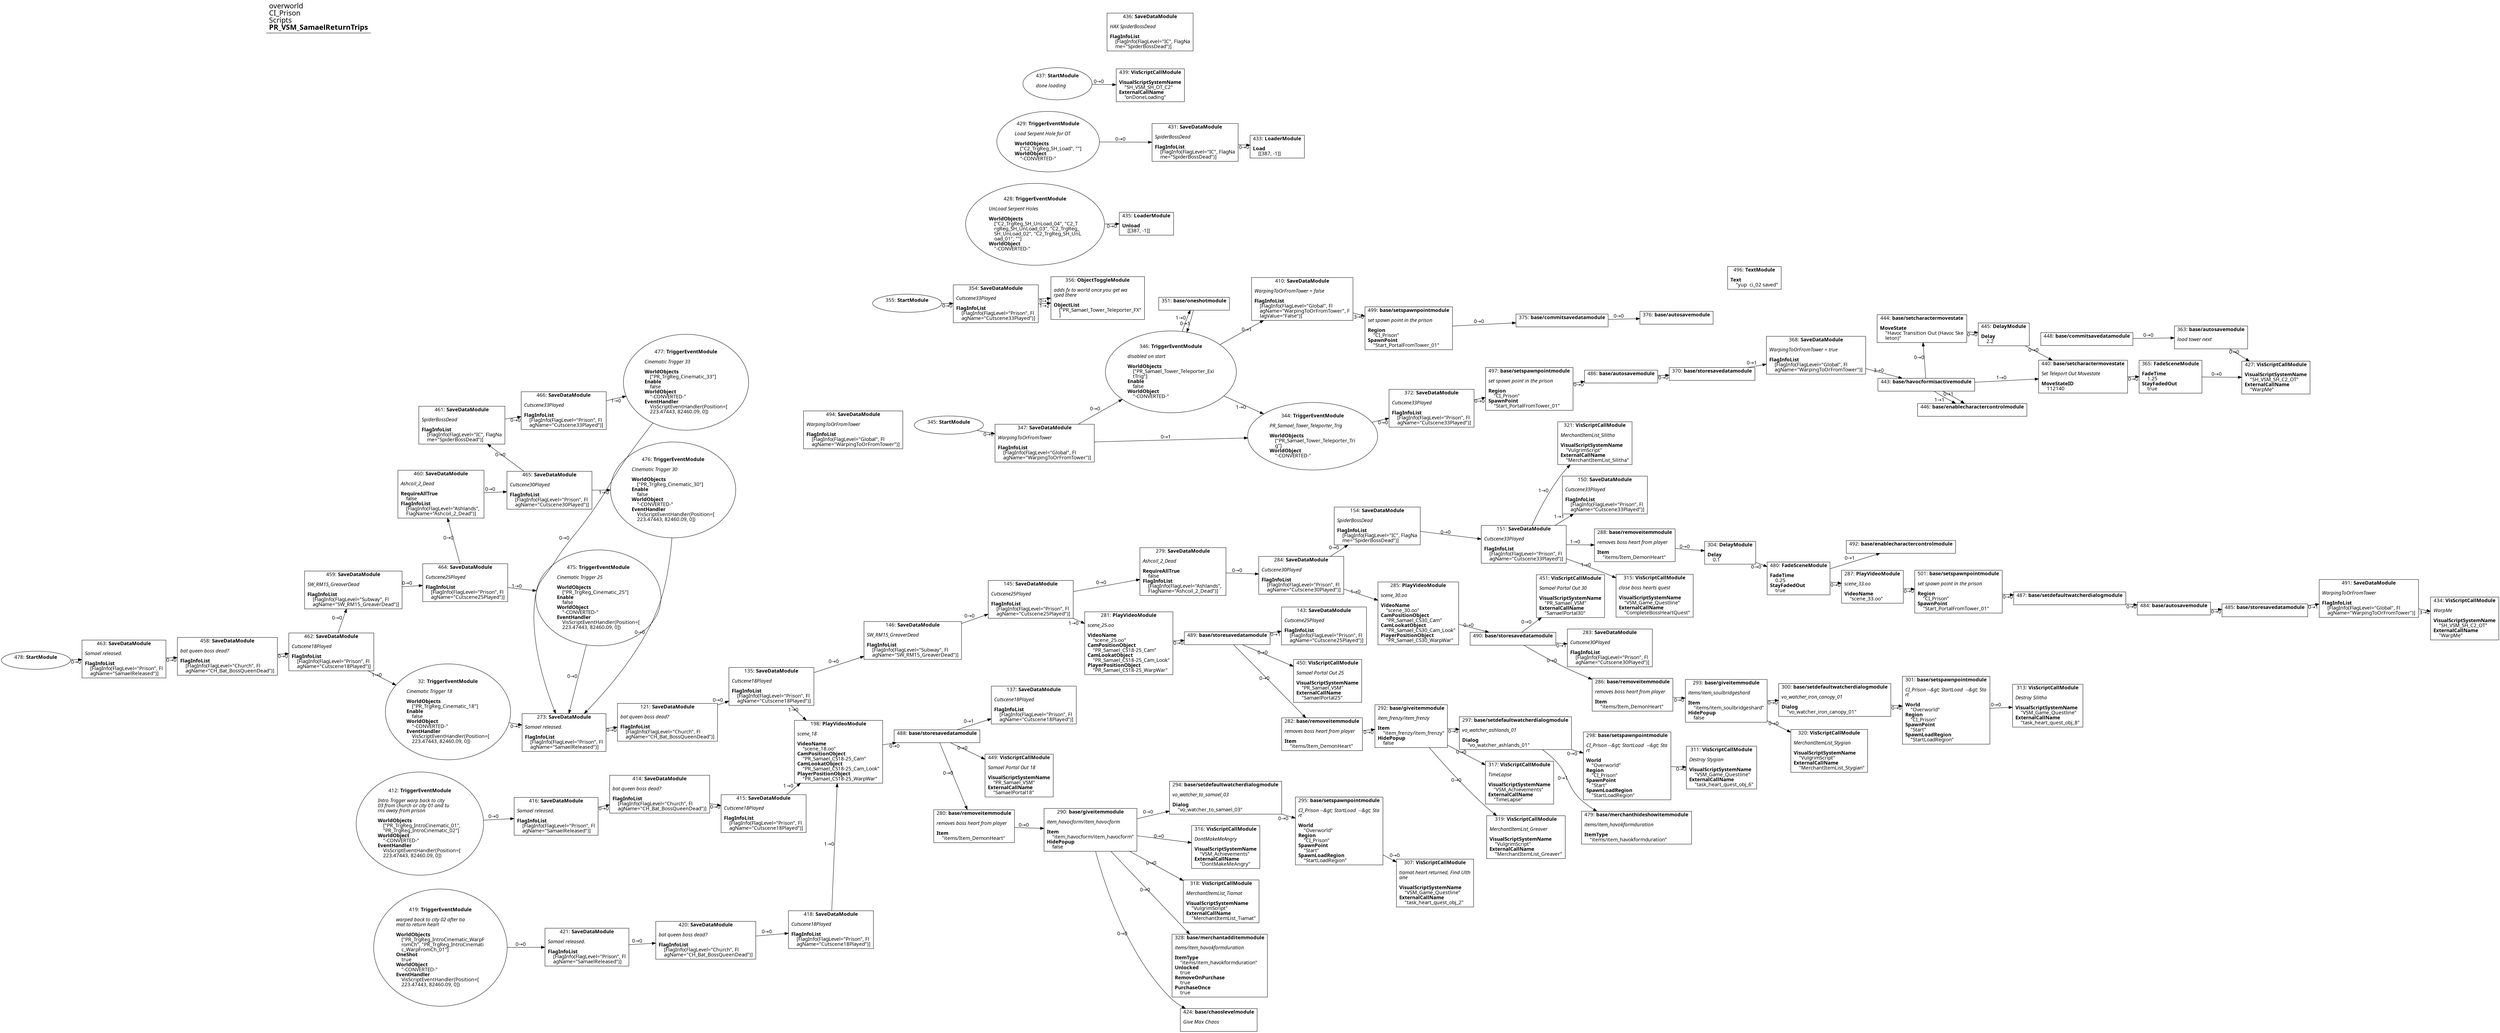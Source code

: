 digraph {
    layout = fdp;
    overlap = prism;
    sep = "+16";
    splines = spline;

    node [ shape = box ];

    graph [ fontname = "Segoe UI" ];
    node [ fontname = "Segoe UI" ];
    edge [ fontname = "Segoe UI" ];

    32 [ label = <32: <b>TriggerEventModule</b><br/><br/><i>Cinematic Trigger 18<br align="left"/></i><br align="left"/><b>WorldObjects</b><br align="left"/>    [&quot;PR_TrgReg_Cinematic_18&quot;]<br align="left"/><b>Enable</b><br align="left"/>    false<br align="left"/><b>WorldObject</b><br align="left"/>    &quot;-CONVERTED-&quot;<br align="left"/><b>EventHandler</b><br align="left"/>    VisScriptEventHandler(Position=[<br align="left"/>    223.47443, 82460.09, 0])<br align="left"/>> ];
    32 [ shape = oval ]
    32 [ pos = "-2.5340002,-1.3640001!" ];
    32 -> 273 [ label = "0→0" ];

    121 [ label = <121: <b>SaveDataModule</b><br/><br/><i>bat queen boss dead?<br align="left"/></i><br align="left"/><b>FlagInfoList</b><br align="left"/>    [FlagInfo(FlagLevel=&quot;Church&quot;, Fl<br align="left"/>    agName=&quot;CH_Bat_BossQueenDead&quot;)]<br align="left"/>> ];
    121 [ pos = "-1.9890001,-1.4150001!" ];
    121 -> 135 [ label = "0→0" ];

    135 [ label = <135: <b>SaveDataModule</b><br/><br/><i>Cutscene18Played<br align="left"/></i><br align="left"/><b>FlagInfoList</b><br align="left"/>    [FlagInfo(FlagLevel=&quot;Prison&quot;, Fl<br align="left"/>    agName=&quot;Cutscene18Played&quot;)]<br align="left"/>> ];
    135 [ pos = "-1.774,-1.4150001!" ];
    135 -> 146 [ label = "0→0" ];
    135 -> 198 [ label = "1→0" ];

    137 [ label = <137: <b>SaveDataModule</b><br/><br/><i>Cutscene18Played<br align="left"/></i><br align="left"/><b>FlagInfoList</b><br align="left"/>    [FlagInfo(FlagLevel=&quot;Prison&quot;, Fl<br align="left"/>    agName=&quot;Cutscene18Played&quot;)]<br align="left"/>> ];
    137 [ pos = "-1.11,-1.4990001!" ];

    143 [ label = <143: <b>SaveDataModule</b><br/><br/><i>Cutscene25Played<br align="left"/></i><br align="left"/><b>FlagInfoList</b><br align="left"/>    [FlagInfo(FlagLevel=&quot;Prison&quot;, Fl<br align="left"/>    agName=&quot;Cutscene25Played&quot;)]<br align="left"/>> ];
    143 [ pos = "-0.409,-1.368!" ];

    145 [ label = <145: <b>SaveDataModule</b><br/><br/><i>Cutscene25Played<br align="left"/></i><br align="left"/><b>FlagInfoList</b><br align="left"/>    [FlagInfo(FlagLevel=&quot;Prison&quot;, Fl<br align="left"/>    agName=&quot;Cutscene25Played&quot;)]<br align="left"/>> ];
    145 [ pos = "-1.092,-1.271!" ];
    145 -> 281 [ label = "1→0" ];
    145 -> 279 [ label = "0→0" ];

    146 [ label = <146: <b>SaveDataModule</b><br/><br/><i>SW_RM15_GreaverDead<br align="left"/></i><br align="left"/><b>FlagInfoList</b><br align="left"/>    [FlagInfo(FlagLevel=&quot;Subway&quot;, Fl<br align="left"/>    agName=&quot;SW_RM15_GreaverDead&quot;)]<br align="left"/>> ];
    146 [ pos = "-1.3340001,-1.271!" ];
    146 -> 145 [ label = "0→0" ];

    150 [ label = <150: <b>SaveDataModule</b><br/><br/><i>Cutscene33Played<br align="left"/></i><br align="left"/><b>FlagInfoList</b><br align="left"/>    [FlagInfo(FlagLevel=&quot;Prison&quot;, Fl<br align="left"/>    agName=&quot;Cutscene33Played&quot;)]<br align="left"/>> ];
    150 [ pos = "0.67300004,-0.85300004!" ];

    151 [ label = <151: <b>SaveDataModule</b><br/><br/><i>Cutscene33Played<br align="left"/></i><br align="left"/><b>FlagInfoList</b><br align="left"/>    [FlagInfo(FlagLevel=&quot;Prison&quot;, Fl<br align="left"/>    agName=&quot;Cutscene33Played&quot;)]<br align="left"/>> ];
    151 [ pos = "0.439,-0.98800004!" ];
    151 -> 150 [ label = "1→1" ];
    151 -> 315 [ label = "1→0" ];
    151 -> 321 [ label = "1→0" ];
    151 -> 288 [ label = "1→0" ];

    154 [ label = <154: <b>SaveDataModule</b><br/><br/><i>SpiderBossDead<br align="left"/></i><br align="left"/><b>FlagInfoList</b><br align="left"/>    [FlagInfo(FlagLevel=&quot;IC&quot;, FlagNa<br align="left"/>    me=&quot;SpiderBossDead&quot;)]<br align="left"/>> ];
    154 [ pos = "-0.13100001,-0.98800004!" ];
    154 -> 151 [ label = "0→0" ];

    198 [ label = <198: <b>PlayVideoModule</b><br/><br/><i>scene_18<br align="left"/></i><br align="left"/><b>VideoName</b><br align="left"/>    &quot;scene_18.oo&quot;<br align="left"/><b>CamPositionObject</b><br align="left"/>    &quot;PR_Samael_CS18-25_Cam&quot;<br align="left"/><b>CamLookatObject</b><br align="left"/>    &quot;PR_Samael_CS18-25_Cam_Look&quot;<br align="left"/><b>PlayerPositionObject</b><br align="left"/>    &quot;PR_Samael_CS18-25_WarpWar&quot;<br align="left"/>> ];
    198 [ pos = "-1.5270001,-1.5220001!" ];
    198 -> 488 [ label = "0→0" ];

    273 [ label = <273: <b>SaveDataModule</b><br/><br/><i>Samael released.<br align="left"/></i><br align="left"/><b>FlagInfoList</b><br align="left"/>    [FlagInfo(FlagLevel=&quot;Prison&quot;, Fl<br align="left"/>    agName=&quot;SamaelReleased&quot;)]<br align="left"/>> ];
    273 [ pos = "-2.219,-1.4150001!" ];
    273 -> 121 [ label = "0→0" ];

    279 [ label = <279: <b>SaveDataModule</b><br/><br/><i>Ashcoil_2_Dead<br align="left"/></i><br align="left"/><b>RequireAllTrue</b><br align="left"/>    false<br align="left"/><b>FlagInfoList</b><br align="left"/>    [FlagInfo(FlagLevel=&quot;Ashlands&quot;, <br align="left"/>    FlagName=&quot;Ashcoil_2_Dead&quot;)]<br align="left"/>> ];
    279 [ pos = "-0.605,-1.1750001!" ];
    279 -> 284 [ label = "0→0" ];

    280 [ label = <280: <b>base/removeitemmodule</b><br/><br/><i>removes boss heart from player<br align="left"/></i><br align="left"/><b>Item</b><br align="left"/>    &quot;items/Item_DemonHeart&quot;<br align="left"/>> ];
    280 [ pos = "-1.11,-1.8570001!" ];
    280 -> 290 [ label = "0→0" ];

    281 [ label = <281: <b>PlayVideoModule</b><br/><br/><i>scene_25.oo<br align="left"/></i><br align="left"/><b>VideoName</b><br align="left"/>    &quot;scene_25.oo&quot;<br align="left"/><b>CamPositionObject</b><br align="left"/>    &quot;PR_Samael_CS18-25_Cam&quot;<br align="left"/><b>CamLookatObject</b><br align="left"/>    &quot;PR_Samael_CS18-25_Cam_Look&quot;<br align="left"/><b>PlayerPositionObject</b><br align="left"/>    &quot;PR_Samael_CS18-25_WarpWar&quot;<br align="left"/>> ];
    281 [ pos = "-0.836,-1.391!" ];
    281 -> 489 [ label = "0→0" ];

    282 [ label = <282: <b>base/removeitemmodule</b><br/><br/><i>removes boss heart from player<br align="left"/></i><br align="left"/><b>Item</b><br align="left"/>    &quot;items/Item_DemonHeart&quot;<br align="left"/>> ];
    282 [ pos = "-0.407,-1.595!" ];
    282 -> 292 [ label = "0→0" ];

    283 [ label = <283: <b>SaveDataModule</b><br/><br/><i>Cutscene30Played<br align="left"/></i><br align="left"/><b>FlagInfoList</b><br align="left"/>    [FlagInfo(FlagLevel=&quot;Prison&quot;, Fl<br align="left"/>    agName=&quot;Cutscene30Played&quot;)]<br align="left"/>> ];
    283 [ pos = "0.38900003,-1.2600001!" ];

    284 [ label = <284: <b>SaveDataModule</b><br/><br/><i>Cutscene30Played<br align="left"/></i><br align="left"/><b>FlagInfoList</b><br align="left"/>    [FlagInfo(FlagLevel=&quot;Prison&quot;, Fl<br align="left"/>    agName=&quot;Cutscene30Played&quot;)]<br align="left"/>> ];
    284 [ pos = "-0.377,-1.1750001!" ];
    284 -> 285 [ label = "1→0" ];
    284 -> 154 [ label = "0→0" ];

    285 [ label = <285: <b>PlayVideoModule</b><br/><br/><i>scene_30.oo<br align="left"/></i><br align="left"/><b>VideoName</b><br align="left"/>    &quot;scene_30.oo&quot;<br align="left"/><b>CamPositionObject</b><br align="left"/>    &quot;PR_Samael_CS30_Cam&quot;<br align="left"/><b>CamLookatObject</b><br align="left"/>    &quot;PR_Samael_CS30_Cam_Look&quot;<br align="left"/><b>PlayerPositionObject</b><br align="left"/>    &quot;PR_Samael_CS30_WarpWar&quot;<br align="left"/>> ];
    285 [ pos = "-0.133,-1.2830001!" ];
    285 -> 490 [ label = "0→0" ];

    286 [ label = <286: <b>base/removeitemmodule</b><br/><br/><i>removes boss heart from player<br align="left"/></i><br align="left"/><b>Item</b><br align="left"/>    &quot;items/Item_DemonHeart&quot;<br align="left"/>> ];
    286 [ pos = "0.39000002,-1.4130001!" ];
    286 -> 293 [ label = "0→0" ];

    287 [ label = <287: <b>PlayVideoModule</b><br/><br/><i>scene_33.oo<br align="left"/></i><br align="left"/><b>VideoName</b><br align="left"/>    &quot;scene_33.oo&quot;<br align="left"/>> ];
    287 [ pos = "1.337,-1.011!" ];
    287 -> 501 [ label = "0→0" ];

    288 [ label = <288: <b>base/removeitemmodule</b><br/><br/><i>removes boss heart from player<br align="left"/></i><br align="left"/><b>Item</b><br align="left"/>    &quot;items/Item_DemonHeart&quot;<br align="left"/>> ];
    288 [ pos = "0.669,-1.011!" ];
    288 -> 304 [ label = "0→0" ];

    290 [ label = <290: <b>base/giveitemmodule</b><br/><br/><i>item_havocform/item_havocform<br align="left"/></i><br align="left"/><b>Item</b><br align="left"/>    &quot;item_havocform/item_havocform&quot;<br align="left"/><b>HidePopup</b><br align="left"/>    false<br align="left"/>> ];
    290 [ pos = "-0.89400005,-1.8570001!" ];
    290 -> 294 [ label = "0→0" ];
    290 -> 316 [ label = "0→0" ];
    290 -> 318 [ label = "0→0" ];
    290 -> 328 [ label = "0→0" ];
    290 -> 424 [ label = "0→0" ];

    292 [ label = <292: <b>base/giveitemmodule</b><br/><br/><i>item_frenzy/item_frenzy<br align="left"/></i><br align="left"/><b>Item</b><br align="left"/>    &quot;item_frenzy/item_frenzy&quot;<br align="left"/><b>HidePopup</b><br align="left"/>    false<br align="left"/>> ];
    292 [ pos = "-0.201,-1.595!" ];
    292 -> 297 [ label = "0→0" ];
    292 -> 317 [ label = "0→0" ];
    292 -> 319 [ label = "0→0" ];

    293 [ label = <293: <b>base/giveitemmodule</b><br/><br/><i>items/item_soulbridgeshard<br align="left"/></i><br align="left"/><b>Item</b><br align="left"/>    &quot;items/item_soulbridgeshard&quot;<br align="left"/><b>HidePopup</b><br align="left"/>    false<br align="left"/>> ];
    293 [ pos = "0.611,-1.4130001!" ];
    293 -> 300 [ label = "0→0" ];
    293 -> 320 [ label = "0→0" ];

    294 [ label = <294: <b>base/setdefaultwatcherdialogmodule</b><br/><br/><i>vo_watcher_to_samael_03<br align="left"/></i><br align="left"/><b>Dialog</b><br align="left"/>    &quot;vo_watcher_to_samael_03&quot;<br align="left"/>> ];
    294 [ pos = "-0.671,-1.8570001!" ];
    294 -> 295 [ label = "0→0" ];

    295 [ label = <295: <b>base/setspawnpointmodule</b><br/><br/><i>CI_Prison --&amp;gt; StartLoad  --&amp;gt; Sta<br align="left"/>rt<br align="left"/></i><br align="left"/><b>World</b><br align="left"/>    &quot;Overworld&quot;<br align="left"/><b>Region</b><br align="left"/>    &quot;CI_Prison&quot;<br align="left"/><b>SpawnPoint</b><br align="left"/>    &quot;Start&quot;<br align="left"/><b>SpawnLoadRegion</b><br align="left"/>    &quot;StartLoadRegion&quot;<br align="left"/>> ];
    295 [ pos = "-0.39800003,-1.8570001!" ];
    295 -> 307 [ label = "0→0" ];

    297 [ label = <297: <b>base/setdefaultwatcherdialogmodule</b><br/><br/><i>vo_watcher_ashlands_01<br align="left"/></i><br align="left"/><b>Dialog</b><br align="left"/>    &quot;vo_watcher_ashlands_01&quot;<br align="left"/>> ];
    297 [ pos = "0.020000001,-1.595!" ];
    297 -> 298 [ label = "0→0" ];
    297 -> 479 [ label = "0→1" ];

    298 [ label = <298: <b>base/setspawnpointmodule</b><br/><br/><i>CI_Prison --&amp;gt; StartLoad  --&amp;gt; Sta<br align="left"/>rt<br align="left"/></i><br align="left"/><b>World</b><br align="left"/>    &quot;Overworld&quot;<br align="left"/><b>Region</b><br align="left"/>    &quot;CI_Prison&quot;<br align="left"/><b>SpawnPoint</b><br align="left"/>    &quot;Start&quot;<br align="left"/><b>SpawnLoadRegion</b><br align="left"/>    &quot;StartLoadRegion&quot;<br align="left"/>> ];
    298 [ pos = "0.293,-1.595!" ];
    298 -> 311 [ label = "0→0" ];

    300 [ label = <300: <b>base/setdefaultwatcherdialogmodule</b><br/><br/><i>vo_watcher_iron_canopy_01<br align="left"/></i><br align="left"/><b>Dialog</b><br align="left"/>    &quot;vo_watcher_iron_canopy_01&quot;<br align="left"/>> ];
    300 [ pos = "0.832,-1.4130001!" ];
    300 -> 301 [ label = "0→0" ];

    301 [ label = <301: <b>base/setspawnpointmodule</b><br/><br/><i>CI_Prison --&amp;gt; StartLoad  --&amp;gt; Sta<br align="left"/>rt<br align="left"/></i><br align="left"/><b>World</b><br align="left"/>    &quot;Overworld&quot;<br align="left"/><b>Region</b><br align="left"/>    &quot;CI_Prison&quot;<br align="left"/><b>SpawnPoint</b><br align="left"/>    &quot;Start&quot;<br align="left"/><b>SpawnLoadRegion</b><br align="left"/>    &quot;StartLoadRegion&quot;<br align="left"/>> ];
    301 [ pos = "1.1090001,-1.4130001!" ];
    301 -> 313 [ label = "0→0" ];

    304 [ label = <304: <b>DelayModule</b><br/><br/><b>Delay</b><br align="left"/>    0.1<br align="left"/>> ];
    304 [ pos = "0.874,-1.011!" ];
    304 -> 480 [ label = "0→0" ];

    307 [ label = <307: <b>VisScriptCallModule</b><br/><br/><i>tiamat heart returned, Find Ulth<br align="left"/>ane<br align="left"/></i><br align="left"/><b>VisualScriptSystemName</b><br align="left"/>    &quot;VSM_Game_Questline&quot;<br align="left"/><b>ExternalCallName</b><br align="left"/>    &quot;task_heart_quest_obj_2&quot;<br align="left"/>> ];
    307 [ pos = "-0.12900001,-1.8570001!" ];

    311 [ label = <311: <b>VisScriptCallModule</b><br/><br/><i>Destroy Stygian<br align="left"/></i><br align="left"/><b>VisualScriptSystemName</b><br align="left"/>    &quot;VSM_Game_Questline&quot;<br align="left"/><b>ExternalCallName</b><br align="left"/>    &quot;task_heart_quest_obj_6&quot;<br align="left"/>> ];
    311 [ pos = "0.577,-1.595!" ];

    313 [ label = <313: <b>VisScriptCallModule</b><br/><br/><i>Destroy Silitha<br align="left"/></i><br align="left"/><b>VisualScriptSystemName</b><br align="left"/>    &quot;VSM_Game_Questline&quot;<br align="left"/><b>ExternalCallName</b><br align="left"/>    &quot;task_heart_quest_obj_8&quot;<br align="left"/>> ];
    313 [ pos = "1.381,-1.4130001!" ];

    315 [ label = <315: <b>VisScriptCallModule</b><br/><br/><i>close boss hearts quest<br align="left"/></i><br align="left"/><b>VisualScriptSystemName</b><br align="left"/>    &quot;VSM_Game_Questline&quot;<br align="left"/><b>ExternalCallName</b><br align="left"/>    &quot;CompleteBossHeartQuest&quot;<br align="left"/>> ];
    315 [ pos = "0.671,-1.1!" ];

    316 [ label = <316: <b>VisScriptCallModule</b><br/><br/><i>DontMakeMeAngry<br align="left"/></i><br align="left"/><b>VisualScriptSystemName</b><br align="left"/>    &quot;VSM_Achievements&quot;<br align="left"/><b>ExternalCallName</b><br align="left"/>    &quot;DontMakeMeAngry&quot;<br align="left"/>> ];
    316 [ pos = "-0.67200005,-1.9480001!" ];

    317 [ label = <317: <b>VisScriptCallModule</b><br/><br/><i>TimeLapse<br align="left"/></i><br align="left"/><b>VisualScriptSystemName</b><br align="left"/>    &quot;VSM_Achievements&quot;<br align="left"/><b>ExternalCallName</b><br align="left"/>    &quot;TimeLapse&quot;<br align="left"/>> ];
    317 [ pos = "0.021000002,-1.677!" ];

    318 [ label = <318: <b>VisScriptCallModule</b><br/><br/><i>MerchantItemList_Tiamat<br align="left"/></i><br align="left"/><b>VisualScriptSystemName</b><br align="left"/>    &quot;VulgrimScript&quot;<br align="left"/><b>ExternalCallName</b><br align="left"/>    &quot;MerchantItemList_Tiamat&quot;<br align="left"/>> ];
    318 [ pos = "-0.67200005,-2.0300002!" ];

    319 [ label = <319: <b>VisScriptCallModule</b><br/><br/><i>MerchantItemList_Greaver<br align="left"/></i><br align="left"/><b>VisualScriptSystemName</b><br align="left"/>    &quot;VulgrimScript&quot;<br align="left"/><b>ExternalCallName</b><br align="left"/>    &quot;MerchantItemList_Greaver&quot;<br align="left"/>> ];
    319 [ pos = "0.022000002,-1.761!" ];

    320 [ label = <320: <b>VisScriptCallModule</b><br/><br/><i>MerchantItemList_Stygian<br align="left"/></i><br align="left"/><b>VisualScriptSystemName</b><br align="left"/>    &quot;VulgrimScript&quot;<br align="left"/><b>ExternalCallName</b><br align="left"/>    &quot;MerchantItemList_Stygian&quot;<br align="left"/>> ];
    320 [ pos = "0.83300006,-1.498!" ];

    321 [ label = <321: <b>VisScriptCallModule</b><br/><br/><i>MerchantItemList_Silitha<br align="left"/></i><br align="left"/><b>VisualScriptSystemName</b><br align="left"/>    &quot;VulgrimScript&quot;<br align="left"/><b>ExternalCallName</b><br align="left"/>    &quot;MerchantItemList_Silitha&quot;<br align="left"/>> ];
    321 [ pos = "0.67300004,-0.77400005!" ];

    328 [ label = <328: <b>base/merchantadditemmodule</b><br/><br/><i>items/item_havokformduration<br align="left"/></i><br align="left"/><b>ItemType</b><br align="left"/>    &quot;items/item_havokformduration&quot;<br align="left"/><b>Unlocked</b><br align="left"/>    true<br align="left"/><b>RemoveOnPurchase</b><br align="left"/>    true<br align="left"/><b>PurchaseOnce</b><br align="left"/>    true<br align="left"/>> ];
    328 [ pos = "-0.66800004,-2.115!" ];

    344 [ label = <344: <b>TriggerEventModule</b><br/><br/><i>PR_Samael_Tower_Teleporter_Trig<br align="left"/></i><br align="left"/><b>WorldObjects</b><br align="left"/>    [&quot;PR_Samael_Tower_Teleporter_Tri<br align="left"/>    g&quot;]<br align="left"/><b>WorldObject</b><br align="left"/>    &quot;-CONVERTED-&quot;<br align="left"/>> ];
    344 [ shape = oval ]
    344 [ pos = "0.013,0.071!" ];
    344 -> 372 [ label = "0→0" ];

    345 [ label = <345: <b>StartModule</b><br/><br/>> ];
    345 [ shape = oval ]
    345 [ pos = "-0.739,0.048!" ];
    345 -> 347 [ label = "0→0" ];

    346 [ label = <346: <b>TriggerEventModule</b><br/><br/><i>disabled on start<br align="left"/></i><br align="left"/><b>WorldObjects</b><br align="left"/>    [&quot;PR_Samael_Tower_Teleporter_Exi<br align="left"/>    tTrig&quot;]<br align="left"/><b>Enable</b><br align="left"/>    false<br align="left"/><b>WorldObject</b><br align="left"/>    &quot;-CONVERTED-&quot;<br align="left"/>> ];
    346 [ shape = oval ]
    346 [ pos = "-0.294,0.209!" ];
    346 -> 351 [ label = "1→0" ];
    346 -> 344 [ label = "1→0" ];
    346 -> 410 [ label = "0→1" ];

    347 [ label = <347: <b>SaveDataModule</b><br/><br/><i>WarpingToOrFromTower<br align="left"/></i><br align="left"/><b>FlagInfoList</b><br align="left"/>    [FlagInfo(FlagLevel=&quot;Global&quot;, Fl<br align="left"/>    agName=&quot;WarpingToOrFromTower&quot;)]<br align="left"/>> ];
    347 [ pos = "-0.53900003,0.048!" ];
    347 -> 346 [ label = "0→0" ];
    347 -> 344 [ label = "0→1" ];

    351 [ label = <351: <b>base/oneshotmodule</b><br/><br/>> ];
    351 [ pos = "-0.25500003,0.38500002!" ];
    351 -> 346 [ label = "0→1" ];

    354 [ label = <354: <b>SaveDataModule</b><br/><br/><i>Cutscene33Played<br align="left"/></i><br align="left"/><b>FlagInfoList</b><br align="left"/>    [FlagInfo(FlagLevel=&quot;Prison&quot;, Fl<br align="left"/>    agName=&quot;Cutscene33Played&quot;)]<br align="left"/>> ];
    354 [ pos = "-0.89400005,0.37600002!" ];
    354 -> 356 [ label = "0→1" ];
    354 -> 356 [ label = "1→2" ];

    355 [ label = <355: <b>StartModule</b><br/><br/>> ];
    355 [ shape = oval ]
    355 [ pos = "-1.085,0.37600002!" ];
    355 -> 354 [ label = "0→0" ];

    356 [ label = <356: <b>ObjectToggleModule</b><br/><br/><i>adds fx to world once you get wa<br align="left"/>rped there<br align="left"/></i><br align="left"/><b>ObjectList</b><br align="left"/>    [&quot;PR_Samael_Tower_Teleporter_FX&quot;<br align="left"/>    ]<br align="left"/>> ];
    356 [ pos = "-0.66800004,0.39900002!" ];

    363 [ label = <363: <b>base/autosavemodule</b><br/><br/><i>load tower next<br align="left"/></i><br align="left"/>> ];
    363 [ pos = "2.7840002,0.165!" ];
    363 -> 427 [ label = "0→0" ];

    365 [ label = <365: <b>FadeSceneModule</b><br/><br/><b>FadeTime</b><br align="left"/>    1.25<br align="left"/><b>StayFadedOut</b><br align="left"/>    true<br align="left"/>> ];
    365 [ pos = "2.328,0.025!" ];
    365 -> 427 [ label = "0→0" ];

    368 [ label = <368: <b>SaveDataModule</b><br/><br/><i>WarpingToOrFromTower = true<br align="left"/></i><br align="left"/><b>FlagInfoList</b><br align="left"/>    [FlagInfo(FlagLevel=&quot;Global&quot;, Fl<br align="left"/>    agName=&quot;WarpingToOrFromTower&quot;)]<br align="left"/>> ];
    368 [ pos = "1.1090001,0.094000004!" ];
    368 -> 443 [ label = "3→0" ];

    370 [ label = <370: <b>base/storesavedatamodule</b><br/><br/>> ];
    370 [ pos = "0.88400006,0.071!" ];
    370 -> 368 [ label = "0→1" ];

    372 [ label = <372: <b>SaveDataModule</b><br/><br/><i>Cutscene33Played<br align="left"/></i><br align="left"/><b>FlagInfoList</b><br align="left"/>    [FlagInfo(FlagLevel=&quot;Prison&quot;, Fl<br align="left"/>    agName=&quot;Cutscene33Played&quot;)]<br align="left"/>> ];
    372 [ pos = "0.264,0.071!" ];
    372 -> 497 [ label = "0→0" ];

    375 [ label = <375: <b>base/commitsavedatamodule</b><br/><br/>> ];
    375 [ pos = "0.47100002,0.349!" ];
    375 -> 376 [ label = "0→0" ];

    376 [ label = <376: <b>base/autosavemodule</b><br/><br/>> ];
    376 [ pos = "0.69000006,0.349!" ];

    410 [ label = <410: <b>SaveDataModule</b><br/><br/><i>WarpingToOrFromTower = false<br align="left"/></i><br align="left"/><b>FlagInfoList</b><br align="left"/>    [FlagInfo(FlagLevel=&quot;Global&quot;, Fl<br align="left"/>    agName=&quot;WarpingToOrFromTower&quot;, F<br align="left"/>    lagValue=&quot;False&quot;)]<br align="left"/>> ];
    410 [ pos = "0.008,0.395!" ];
    410 -> 499 [ label = "3→0" ];

    412 [ label = <412: <b>TriggerEventModule</b><br/><br/><i>Intro Trigger warp back to city <br align="left"/>03 from church or city 01 and tu<br align="left"/>rns away from prison<br align="left"/></i><br align="left"/><b>WorldObjects</b><br align="left"/>    [&quot;PR_TrgReg_IntroCinematic_01&quot;, <br align="left"/>    &quot;PR_TrgReg_IntroCinematic_02&quot;]<br align="left"/><b>WorldObject</b><br align="left"/>    &quot;-CONVERTED-&quot;<br align="left"/><b>EventHandler</b><br align="left"/>    VisScriptEventHandler(Position=[<br align="left"/>    223.47443, 82460.09, 0])<br align="left"/>> ];
    412 [ shape = oval ]
    412 [ pos = "-2.493,-1.6060001!" ];
    412 -> 416 [ label = "0→0" ];

    414 [ label = <414: <b>SaveDataModule</b><br/><br/><i>bat queen boss dead?<br align="left"/></i><br align="left"/><b>FlagInfoList</b><br align="left"/>    [FlagInfo(FlagLevel=&quot;Church&quot;, Fl<br align="left"/>    agName=&quot;CH_Bat_BossQueenDead&quot;)]<br align="left"/>> ];
    414 [ pos = "-1.9750001,-1.6300001!" ];
    414 -> 415 [ label = "0→0" ];

    415 [ label = <415: <b>SaveDataModule</b><br/><br/><i>Cutscene18Played<br align="left"/></i><br align="left"/><b>FlagInfoList</b><br align="left"/>    [FlagInfo(FlagLevel=&quot;Prison&quot;, Fl<br align="left"/>    agName=&quot;Cutscene18Played&quot;)]<br align="left"/>> ];
    415 [ pos = "-1.7600001,-1.6300001!" ];
    415 -> 198 [ label = "1→0" ];

    416 [ label = <416: <b>SaveDataModule</b><br/><br/><i>Samael released.<br align="left"/></i><br align="left"/><b>FlagInfoList</b><br align="left"/>    [FlagInfo(FlagLevel=&quot;Prison&quot;, Fl<br align="left"/>    agName=&quot;SamaelReleased&quot;)]<br align="left"/>> ];
    416 [ pos = "-2.2050002,-1.6300001!" ];
    416 -> 414 [ label = "0→0" ];

    418 [ label = <418: <b>SaveDataModule</b><br/><br/><i>Cutscene18Played<br align="left"/></i><br align="left"/><b>FlagInfoList</b><br align="left"/>    [FlagInfo(FlagLevel=&quot;Prison&quot;, Fl<br align="left"/>    agName=&quot;Cutscene18Played&quot;)]<br align="left"/>> ];
    418 [ pos = "-1.7570001,-1.8740001!" ];
    418 -> 198 [ label = "1→0" ];

    419 [ label = <419: <b>TriggerEventModule</b><br/><br/><i>warped back to city 02 after tia<br align="left"/>mat to return heart<br align="left"/></i><br align="left"/><b>WorldObjects</b><br align="left"/>    [&quot;PR_TrgReg_IntroCinematic_WarpF<br align="left"/>    romCh&quot;, &quot;PR_TrgReg_IntroCinemati<br align="left"/>    c_WarpFromCh_01&quot;]<br align="left"/><b>OneShot</b><br align="left"/>    true<br align="left"/><b>WorldObject</b><br align="left"/>    &quot;-CONVERTED-&quot;<br align="left"/><b>EventHandler</b><br align="left"/>    VisScriptEventHandler(Position=[<br align="left"/>    223.47443, 82460.09, 0])<br align="left"/>> ];
    419 [ shape = oval ]
    419 [ pos = "-2.4840002,-1.8570001!" ];
    419 -> 421 [ label = "0→0" ];

    420 [ label = <420: <b>SaveDataModule</b><br/><br/><i>bat queen boss dead?<br align="left"/></i><br align="left"/><b>FlagInfoList</b><br align="left"/>    [FlagInfo(FlagLevel=&quot;Church&quot;, Fl<br align="left"/>    agName=&quot;CH_Bat_BossQueenDead&quot;)]<br align="left"/>> ];
    420 [ pos = "-1.9770001,-1.8740001!" ];
    420 -> 418 [ label = "0→0" ];

    421 [ label = <421: <b>SaveDataModule</b><br/><br/><i>Samael released.<br align="left"/></i><br align="left"/><b>FlagInfoList</b><br align="left"/>    [FlagInfo(FlagLevel=&quot;Prison&quot;, Fl<br align="left"/>    agName=&quot;SamaelReleased&quot;)]<br align="left"/>> ];
    421 [ pos = "-2.207,-1.8740001!" ];
    421 -> 420 [ label = "0→0" ];

    424 [ label = <424: <b>base/chaoslevelmodule</b><br/><br/><i>Give Max Chaos<br align="left"/></i><br align="left"/>> ];
    424 [ pos = "-0.66800004,-2.207!" ];

    427 [ label = <427: <b>VisScriptCallModule</b><br/><br/><b>VisualScriptSystemName</b><br align="left"/>    &quot;SH_VSM_SH_C2_OT&quot;<br align="left"/><b>ExternalCallName</b><br align="left"/>    &quot;WarpMe&quot;<br align="left"/>> ];
    427 [ pos = "2.976,0.025!" ];

    428 [ label = <428: <b>TriggerEventModule</b><br/><br/><i>UnLoad Serpent Holes<br align="left"/></i><br align="left"/><b>WorldObjects</b><br align="left"/>    [&quot;C2_TrgReg_SH_UnLoad_04&quot;, &quot;C2_T<br align="left"/>    rgReg_SH_UnLoad_03&quot;, &quot;C2_TrgReg_<br align="left"/>    SH_UnLoad_02&quot;, &quot;C2_TrgReg_SH_UnL<br align="left"/>    oad_01&quot;, &quot;&quot;]<br align="left"/><b>WorldObject</b><br align="left"/>    &quot;-CONVERTED-&quot;<br align="left"/>> ];
    428 [ shape = oval ]
    428 [ pos = "-0.93100005,0.67600006!" ];
    428 -> 435 [ label = "0→0" ];

    429 [ label = <429: <b>TriggerEventModule</b><br/><br/><i>Load Serpent Hole for OT<br align="left"/></i><br align="left"/><b>WorldObjects</b><br align="left"/>    [&quot;C2_TrgReg_SH_Load&quot;, &quot;&quot;]<br align="left"/><b>WorldObject</b><br align="left"/>    &quot;-CONVERTED-&quot;<br align="left"/>> ];
    429 [ shape = oval ]
    429 [ pos = "-0.93100005,0.87900007!" ];
    429 -> 431 [ label = "0→0" ];

    431 [ label = <431: <b>SaveDataModule</b><br/><br/><i>SpiderBossDead<br align="left"/></i><br align="left"/><b>FlagInfoList</b><br align="left"/>    [FlagInfo(FlagLevel=&quot;IC&quot;, FlagNa<br align="left"/>    me=&quot;SpiderBossDead&quot;)]<br align="left"/>> ];
    431 [ pos = "-0.66400003,0.87900007!" ];
    431 -> 433 [ label = "0→0" ];

    433 [ label = <433: <b>LoaderModule</b><br/><br/><b>Load</b><br align="left"/>    [[387, -1]]<br align="left"/>> ];
    433 [ pos = "-0.39000002,0.87900007!" ];

    434 [ label = <434: <b>VisScriptCallModule</b><br/><br/><i>WarpMe<br align="left"/></i><br align="left"/><b>VisualScriptSystemName</b><br align="left"/>    &quot;SH_VSM_SH_C2_OT&quot;<br align="left"/><b>ExternalCallName</b><br align="left"/>    &quot;WarpMe&quot;<br align="left"/>> ];
    434 [ pos = "2.6160002,-1.034!" ];

    435 [ label = <435: <b>LoaderModule</b><br/><br/><b>Unload</b><br align="left"/>    [[387, -1]]<br align="left"/>> ];
    435 [ pos = "-0.643,0.67600006!" ];

    436 [ label = <436: <b>SaveDataModule</b><br/><br/><i>HAX SpiderBossDead<br align="left"/></i><br align="left"/><b>FlagInfoList</b><br align="left"/>    [FlagInfo(FlagLevel=&quot;IC&quot;, FlagNa<br align="left"/>    me=&quot;SpiderBossDead&quot;)]<br align="left"/>> ];
    436 [ pos = "-0.76400006,1.2620001!" ];

    437 [ label = <437: <b>StartModule</b><br/><br/><i>done loading<br align="left"/></i><br align="left"/>> ];
    437 [ shape = oval ]
    437 [ pos = "-0.93100005,1.011!" ];
    437 -> 439 [ label = "0→0" ];

    439 [ label = <439: <b>VisScriptCallModule</b><br/><br/><b>VisualScriptSystemName</b><br align="left"/>    &quot;SH_VSM_SH_OT_C2&quot;<br align="left"/><b>ExternalCallName</b><br align="left"/>    &quot;onDoneLoading&quot;<br align="left"/>> ];
    439 [ pos = "-0.73,1.011!" ];

    440 [ label = <440: <b>base/setcharactermovestate</b><br/><br/><i>Set Teleport Out Movestate<br align="left"/></i><br align="left"/><b>MoveStateID</b><br align="left"/>    112140<br align="left"/>> ];
    440 [ pos = "2.043,0.025!" ];
    440 -> 365 [ label = "0→0" ];

    443 [ label = <443: <b>base/havocformisactivemodule</b><br/><br/>> ];
    443 [ pos = "1.3130001,0.048!" ];
    443 -> 444 [ label = "0→0" ];
    443 -> 446 [ label = "0→1" ];
    443 -> 446 [ label = "1→1" ];
    443 -> 440 [ label = "1→0" ];

    444 [ label = <444: <b>base/setcharactermovestate</b><br/><br/><b>MoveState</b><br align="left"/>    &quot;Havoc Transition Out (Havoc Ske<br align="left"/>    leton)&quot;<br align="left"/>> ];
    444 [ pos = "1.5830001,0.202!" ];
    444 -> 445 [ label = "0→0" ];

    445 [ label = <445: <b>DelayModule</b><br/><br/><b>Delay</b><br align="left"/>    2.2<br align="left"/>> ];
    445 [ pos = "1.8360001,0.202!" ];
    445 -> 440 [ label = "0→0" ];

    446 [ label = <446: <b>base/enablecharactercontrolmodule</b><br/><br/>> ];
    446 [ pos = "1.636,-0.072000004!" ];

    448 [ label = <448: <b>base/commitsavedatamodule</b><br/><br/>> ];
    448 [ pos = "2.558,0.165!" ];
    448 -> 363 [ label = "0→0" ];

    449 [ label = <449: <b>VisScriptCallModule</b><br/><br/><i>Samael Portal Out 18<br align="left"/></i><br align="left"/><b>VisualScriptSystemName</b><br align="left"/>    &quot;PR_Samael_VSM&quot;<br align="left"/><b>ExternalCallName</b><br align="left"/>    &quot;SamaelPortal18&quot;<br align="left"/>> ];
    449 [ pos = "-1.1,-1.6560001!" ];

    450 [ label = <450: <b>VisScriptCallModule</b><br/><br/><i>Samael Portal Out 25<br align="left"/></i><br align="left"/><b>VisualScriptSystemName</b><br align="left"/>    &quot;PR_Samael_VSM&quot;<br align="left"/><b>ExternalCallName</b><br align="left"/>    &quot;SamaelPortal25&quot;<br align="left"/>> ];
    450 [ pos = "-0.39400002,-1.514!" ];

    451 [ label = <451: <b>VisScriptCallModule</b><br/><br/><i>Samael Portal Out 30<br align="left"/></i><br align="left"/><b>VisualScriptSystemName</b><br align="left"/>    &quot;PR_Samael_VSM&quot;<br align="left"/><b>ExternalCallName</b><br align="left"/>    &quot;SamaelPortal30&quot;<br align="left"/>> ];
    451 [ pos = "0.386,-1.1730001!" ];

    458 [ label = <458: <b>SaveDataModule</b><br/><br/><i>bat queen boss dead?<br align="left"/></i><br align="left"/><b>FlagInfoList</b><br align="left"/>    [FlagInfo(FlagLevel=&quot;Church&quot;, Fl<br align="left"/>    agName=&quot;CH_Bat_BossQueenDead&quot;)]<br align="left"/>> ];
    458 [ pos = "-3.4380002,-1.3410001!" ];
    458 -> 462 [ label = "0→0" ];

    459 [ label = <459: <b>SaveDataModule</b><br/><br/><i>SW_RM15_GreaverDead<br align="left"/></i><br align="left"/><b>FlagInfoList</b><br align="left"/>    [FlagInfo(FlagLevel=&quot;Subway&quot;, Fl<br align="left"/>    agName=&quot;SW_RM15_GreaverDead&quot;)]<br align="left"/>> ];
    459 [ pos = "-3.0270002,-1.1420001!" ];
    459 -> 464 [ label = "0→0" ];

    460 [ label = <460: <b>SaveDataModule</b><br/><br/><i>Ashcoil_2_Dead<br align="left"/></i><br align="left"/><b>RequireAllTrue</b><br align="left"/>    false<br align="left"/><b>FlagInfoList</b><br align="left"/>    [FlagInfo(FlagLevel=&quot;Ashlands&quot;, <br align="left"/>    FlagName=&quot;Ashcoil_2_Dead&quot;)]<br align="left"/>> ];
    460 [ pos = "-3.006,-0.94100004!" ];
    460 -> 465 [ label = "0→0" ];

    461 [ label = <461: <b>SaveDataModule</b><br/><br/><i>SpiderBossDead<br align="left"/></i><br align="left"/><b>FlagInfoList</b><br align="left"/>    [FlagInfo(FlagLevel=&quot;IC&quot;, FlagNa<br align="left"/>    me=&quot;SpiderBossDead&quot;)]<br align="left"/>> ];
    461 [ pos = "-3.002,-0.72700006!" ];
    461 -> 466 [ label = "0→0" ];

    462 [ label = <462: <b>SaveDataModule</b><br/><br/><i>Cutscene18Played<br align="left"/></i><br align="left"/><b>FlagInfoList</b><br align="left"/>    [FlagInfo(FlagLevel=&quot;Prison&quot;, Fl<br align="left"/>    agName=&quot;Cutscene18Played&quot;)]<br align="left"/>> ];
    462 [ pos = "-3.203,-1.3410001!" ];
    462 -> 459 [ label = "0→0" ];
    462 -> 32 [ label = "1→0" ];

    463 [ label = <463: <b>SaveDataModule</b><br/><br/><i>Samael released.<br align="left"/></i><br align="left"/><b>FlagInfoList</b><br align="left"/>    [FlagInfo(FlagLevel=&quot;Prison&quot;, Fl<br align="left"/>    agName=&quot;SamaelReleased&quot;)]<br align="left"/>> ];
    463 [ pos = "-3.673,-1.3410001!" ];
    463 -> 458 [ label = "0→0" ];

    464 [ label = <464: <b>SaveDataModule</b><br/><br/><i>Cutscene25Played<br align="left"/></i><br align="left"/><b>FlagInfoList</b><br align="left"/>    [FlagInfo(FlagLevel=&quot;Prison&quot;, Fl<br align="left"/>    agName=&quot;Cutscene25Played&quot;)]<br align="left"/>> ];
    464 [ pos = "-2.7930002,-1.1420001!" ];
    464 -> 460 [ label = "0→0" ];
    464 -> 475 [ label = "1→0" ];

    465 [ label = <465: <b>SaveDataModule</b><br/><br/><i>Cutscene30Played<br align="left"/></i><br align="left"/><b>FlagInfoList</b><br align="left"/>    [FlagInfo(FlagLevel=&quot;Prison&quot;, Fl<br align="left"/>    agName=&quot;Cutscene30Played&quot;)]<br align="left"/>> ];
    465 [ pos = "-2.7970002,-0.94100004!" ];
    465 -> 461 [ label = "0→0" ];
    465 -> 476 [ label = "1→0" ];

    466 [ label = <466: <b>SaveDataModule</b><br/><br/><i>Cutscene33Played<br align="left"/></i><br align="left"/><b>FlagInfoList</b><br align="left"/>    [FlagInfo(FlagLevel=&quot;Prison&quot;, Fl<br align="left"/>    agName=&quot;Cutscene33Played&quot;)]<br align="left"/>> ];
    466 [ pos = "-2.798,-0.72700006!" ];
    466 -> 477 [ label = "1→0" ];

    475 [ label = <475: <b>TriggerEventModule</b><br/><br/><i>Cinematic Trigger 25<br align="left"/></i><br align="left"/><b>WorldObjects</b><br align="left"/>    [&quot;PR_TrgReg_Cinematic_25&quot;]<br align="left"/><b>Enable</b><br align="left"/>    false<br align="left"/><b>WorldObject</b><br align="left"/>    &quot;-CONVERTED-&quot;<br align="left"/><b>EventHandler</b><br align="left"/>    VisScriptEventHandler(Position=[<br align="left"/>    223.47443, 82460.09, 0])<br align="left"/>> ];
    475 [ shape = oval ]
    475 [ pos = "-2.538,-1.1650001!" ];
    475 -> 273 [ label = "0→0" ];

    476 [ label = <476: <b>TriggerEventModule</b><br/><br/><i>Cinematic Trigger 30<br align="left"/></i><br align="left"/><b>WorldObjects</b><br align="left"/>    [&quot;PR_TrgReg_Cinematic_30&quot;]<br align="left"/><b>Enable</b><br align="left"/>    false<br align="left"/><b>WorldObject</b><br align="left"/>    &quot;-CONVERTED-&quot;<br align="left"/><b>EventHandler</b><br align="left"/>    VisScriptEventHandler(Position=[<br align="left"/>    223.47443, 82460.09, 0])<br align="left"/>> ];
    476 [ shape = oval ]
    476 [ pos = "-2.5370002,-0.96400005!" ];
    476 -> 273 [ label = "0→0" ];

    477 [ label = <477: <b>TriggerEventModule</b><br/><br/><i>Cinematic Trigger 33<br align="left"/></i><br align="left"/><b>WorldObjects</b><br align="left"/>    [&quot;PR_TrgReg_Cinematic_33&quot;]<br align="left"/><b>Enable</b><br align="left"/>    false<br align="left"/><b>WorldObject</b><br align="left"/>    &quot;-CONVERTED-&quot;<br align="left"/><b>EventHandler</b><br align="left"/>    VisScriptEventHandler(Position=[<br align="left"/>    223.47443, 82460.09, 0])<br align="left"/>> ];
    477 [ shape = oval ]
    477 [ pos = "-2.542,-0.75000006!" ];
    477 -> 273 [ label = "0→0" ];

    478 [ label = <478: <b>StartModule</b><br/><br/>> ];
    478 [ shape = oval ]
    478 [ pos = "-3.8650002,-1.3410001!" ];
    478 -> 463 [ label = "0→0" ];

    479 [ label = <479: <b>base/merchanthideshowitemmodule</b><br/><br/><i>items/item_havokformduration<br align="left"/></i><br align="left"/><b>ItemType</b><br align="left"/>    &quot;items/item_havokformduration&quot;<br align="left"/>> ];
    479 [ pos = "0.342,-1.713!" ];

    480 [ label = <480: <b>FadeSceneModule</b><br/><br/><b>FadeTime</b><br align="left"/>    0.25<br align="left"/><b>StayFadedOut</b><br align="left"/>    true<br align="left"/>> ];
    480 [ pos = "1.0730001,-1.011!" ];
    480 -> 492 [ label = "0→1" ];
    480 -> 287 [ label = "0→0" ];

    484 [ label = <484: <b>base/autosavemodule</b><br/><br/>> ];
    484 [ pos = "2.006,-1.011!" ];
    484 -> 485 [ label = "0→0" ];

    485 [ label = <485: <b>base/storesavedatamodule</b><br/><br/>> ];
    485 [ pos = "2.181,-1.011!" ];
    485 -> 491 [ label = "0→1" ];

    486 [ label = <486: <b>base/autosavemodule</b><br/><br/>> ];
    486 [ pos = "0.69500005,0.071!" ];
    486 -> 370 [ label = "0→0" ];

    487 [ label = <487: <b>base/setdefaultwatcherdialogmodule</b><br/><br/>> ];
    487 [ pos = "1.72,-1.011!" ];
    487 -> 484 [ label = "0→0" ];

    488 [ label = <488: <b>base/storesavedatamodule</b><br/><br/>> ];
    488 [ pos = "-1.3540001,-1.5220001!" ];
    488 -> 137 [ label = "0→1" ];
    488 -> 449 [ label = "0→0" ];
    488 -> 280 [ label = "0→0" ];

    489 [ label = <489: <b>base/storesavedatamodule</b><br/><br/>> ];
    489 [ pos = "-0.661,-1.391!" ];
    489 -> 143 [ label = "0→1" ];
    489 -> 450 [ label = "0→0" ];
    489 -> 282 [ label = "0→0" ];

    490 [ label = <490: <b>base/storesavedatamodule</b><br/><br/>> ];
    490 [ pos = "0.062000003,-1.2830001!" ];
    490 -> 286 [ label = "0→0" ];
    490 -> 283 [ label = "0→1" ];
    490 -> 451 [ label = "0→0" ];

    491 [ label = <491: <b>SaveDataModule</b><br/><br/><i>WarpingToOrFromTower<br align="left"/></i><br align="left"/><b>FlagInfoList</b><br align="left"/>    [FlagInfo(FlagLevel=&quot;Global&quot;, Fl<br align="left"/>    agName=&quot;WarpingToOrFromTower&quot;)]<br align="left"/>> ];
    491 [ pos = "2.3990002,-0.98800004!" ];
    491 -> 434 [ label = "3→0" ];

    492 [ label = <492: <b>base/enablecharactercontrolmodule</b><br/><br/>> ];
    492 [ pos = "1.335,-0.85300004!" ];

    494 [ label = <494: <b>SaveDataModule</b><br/><br/><i>WarpingToOrFromTower<br align="left"/></i><br align="left"/><b>FlagInfoList</b><br align="left"/>    [FlagInfo(FlagLevel=&quot;Global&quot;, Fl<br align="left"/>    agName=&quot;WarpingToOrFromTower&quot;)]<br align="left"/>> ];
    494 [ pos = "-1.1060001,0.020000001!" ];

    496 [ label = <496: <b>TextModule</b><br/><br/><b>Text</b><br align="left"/>    &quot;yup  ci_02 saved&quot;<br align="left"/>> ];
    496 [ pos = "0.88900006,0.446!" ];

    497 [ label = <497: <b>base/setspawnpointmodule</b><br/><br/><i>set spawn point in the prison<br align="left"/></i><br align="left"/><b>Region</b><br align="left"/>    &quot;CI_Prison&quot;<br align="left"/><b>SpawnPoint</b><br align="left"/>    &quot;Start_PortalFromTower_01&quot;<br align="left"/>> ];
    497 [ pos = "0.46800002,0.071!" ];
    497 -> 486 [ label = "0→0" ];

    499 [ label = <499: <b>base/setspawnpointmodule</b><br/><br/><i>set spawn point in the prison<br align="left"/></i><br align="left"/><b>Region</b><br align="left"/>    &quot;CI_Prison&quot;<br align="left"/><b>SpawnPoint</b><br align="left"/>    &quot;Start_PortalFromTower_01&quot;<br align="left"/>> ];
    499 [ pos = "0.23200001,0.349!" ];
    499 -> 375 [ label = "0→0" ];

    501 [ label = <501: <b>base/setspawnpointmodule</b><br/><br/><i>set spawn point in the prison<br align="left"/></i><br align="left"/><b>Region</b><br align="left"/>    &quot;CI_Prison&quot;<br align="left"/><b>SpawnPoint</b><br align="left"/>    &quot;Start_PortalFromTower_01&quot;<br align="left"/>> ];
    501 [ pos = "1.514,-1.011!" ];
    501 -> 487 [ label = "0→0" ];

    title [ pos = "-3.8660002,1.263!" ];
    title [ shape = underline ];
    title [ label = <<font point-size="20">overworld<br align="left"/>CI_Prison<br align="left"/>Scripts<br align="left"/><b>PR_VSM_SamaelReturnTrips</b><br align="left"/></font>> ];
}
